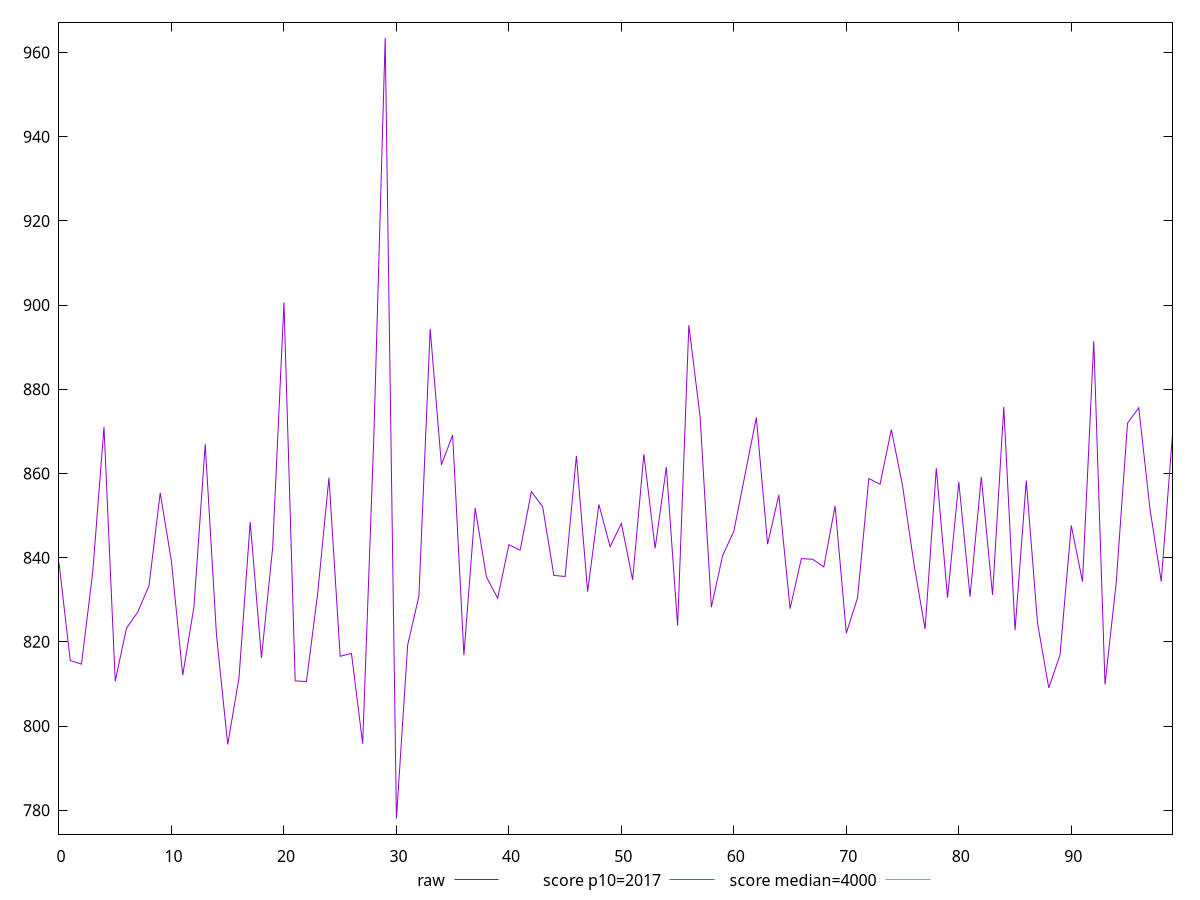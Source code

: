 reset

$raw <<EOF
0 838.8240000000003
1 815.5440000000004
2 814.7040000000007
3 836.5720000000008
4 871.0560000000005
5 810.6720000000005
6 823.2600000000012
7 827.0640000000005
8 833.3040000000005
9 855.3960000000008
10 839.0400000000005
11 812.1000000000008
12 828.3360000000001
13 866.9480000000003
14 821.6880000000006
15 795.612000000001
16 811.384000000001
17 848.4640000000004
18 816.180000000001
19 842.4760000000014
20 900.6360000000011
21 810.7320000000005
22 810.5640000000004
23 831.5200000000004
24 858.9960000000005
25 816.5680000000004
26 817.2520000000005
27 795.7960000000007
28 869.3480000000009
29 963.480000000001
30 778.0240000000008
31 819.2640000000006
32 830.8720000000002
33 894.3640000000005
34 862.0640000000013
35 869.1360000000006
36 816.824000000001
37 851.7680000000005
38 835.4440000000005
39 830.3440000000002
40 843.0800000000007
41 841.7840000000007
42 855.6720000000001
43 852.1040000000011
44 835.7760000000003
45 835.5320000000002
46 864.1720000000005
47 831.9120000000008
48 852.6360000000004
49 842.6080000000006
50 848.1480000000006
51 834.728000000001
52 864.5880000000008
53 842.2400000000006
54 861.5040000000002
55 823.8120000000007
56 895.2360000000007
57 873.4080000000005
58 828.2120000000002
59 840.4800000000008
60 846.2760000000005
62 873.2920000000007
63 843.208000000001
64 854.8920000000008
65 827.8880000000005
66 839.7640000000001
67 839.6280000000007
68 837.7920000000003
69 852.2960000000008
70 822.072000000001
71 830.4680000000004
72 858.8120000000005
73 857.4240000000007
74 870.4440000000009
75 857.0920000000003
76 838.7360000000008
77 823.0520000000001
78 861.2440000000005
79 830.4880000000004
80 857.9800000000008
81 830.7320000000005
82 859.1480000000007
83 831.1440000000001
84 875.7920000000007
85 822.7600000000009
86 858.3200000000008
87 824.4640000000002
88 809.0760000000009
89 816.8880000000006
90 847.6560000000011
91 834.2960000000008
92 891.4280000000006
93 809.8920000000004
94 834.18
95 871.9520000000005
96 875.604
97 851.5239999999998
98 834.3240000000008
99 869.3000000000002
EOF

set key outside below
set xrange [0:99]
set yrange [774.3148800000008:967.189120000001]
set trange [774.3148800000008:967.189120000001]
set terminal svg size 640, 500 enhanced background rgb 'white'
set output "reports/report_00030_2021-02-24T20-42-31.540Z/mainthread-work-breakdown/samples/card/raw/values.svg"

plot $raw title "raw" with line, \
     2017 title "score p10=2017", \
     4000 title "score median=4000"

reset
